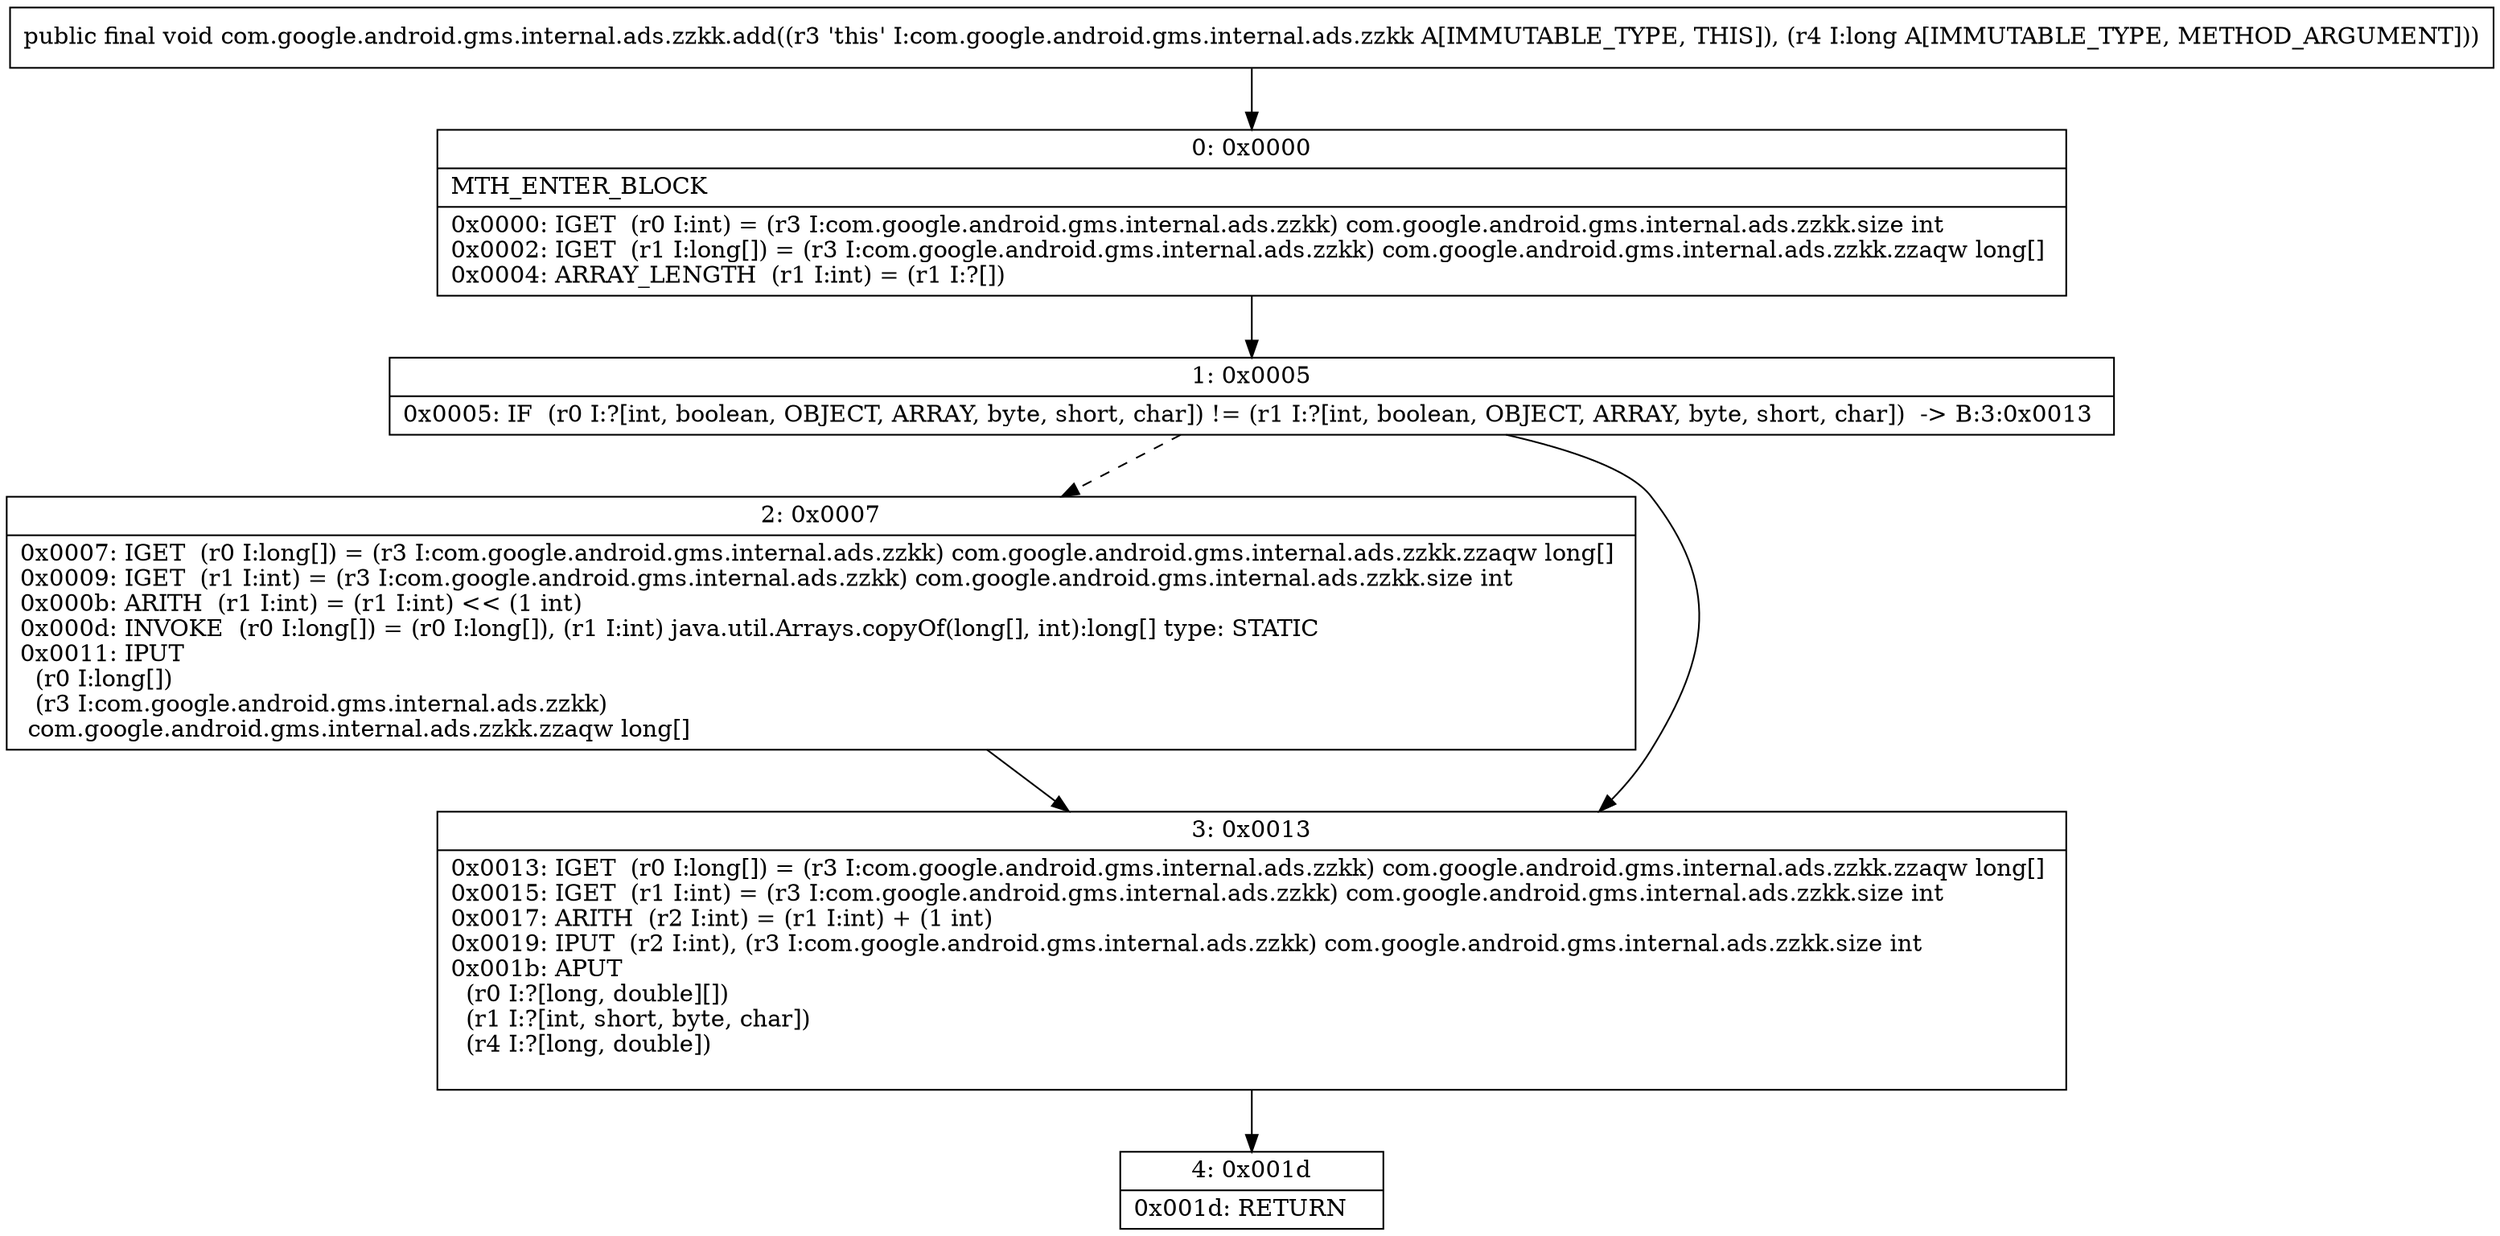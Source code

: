 digraph "CFG forcom.google.android.gms.internal.ads.zzkk.add(J)V" {
Node_0 [shape=record,label="{0\:\ 0x0000|MTH_ENTER_BLOCK\l|0x0000: IGET  (r0 I:int) = (r3 I:com.google.android.gms.internal.ads.zzkk) com.google.android.gms.internal.ads.zzkk.size int \l0x0002: IGET  (r1 I:long[]) = (r3 I:com.google.android.gms.internal.ads.zzkk) com.google.android.gms.internal.ads.zzkk.zzaqw long[] \l0x0004: ARRAY_LENGTH  (r1 I:int) = (r1 I:?[]) \l}"];
Node_1 [shape=record,label="{1\:\ 0x0005|0x0005: IF  (r0 I:?[int, boolean, OBJECT, ARRAY, byte, short, char]) != (r1 I:?[int, boolean, OBJECT, ARRAY, byte, short, char])  \-\> B:3:0x0013 \l}"];
Node_2 [shape=record,label="{2\:\ 0x0007|0x0007: IGET  (r0 I:long[]) = (r3 I:com.google.android.gms.internal.ads.zzkk) com.google.android.gms.internal.ads.zzkk.zzaqw long[] \l0x0009: IGET  (r1 I:int) = (r3 I:com.google.android.gms.internal.ads.zzkk) com.google.android.gms.internal.ads.zzkk.size int \l0x000b: ARITH  (r1 I:int) = (r1 I:int) \<\< (1 int) \l0x000d: INVOKE  (r0 I:long[]) = (r0 I:long[]), (r1 I:int) java.util.Arrays.copyOf(long[], int):long[] type: STATIC \l0x0011: IPUT  \l  (r0 I:long[])\l  (r3 I:com.google.android.gms.internal.ads.zzkk)\l com.google.android.gms.internal.ads.zzkk.zzaqw long[] \l}"];
Node_3 [shape=record,label="{3\:\ 0x0013|0x0013: IGET  (r0 I:long[]) = (r3 I:com.google.android.gms.internal.ads.zzkk) com.google.android.gms.internal.ads.zzkk.zzaqw long[] \l0x0015: IGET  (r1 I:int) = (r3 I:com.google.android.gms.internal.ads.zzkk) com.google.android.gms.internal.ads.zzkk.size int \l0x0017: ARITH  (r2 I:int) = (r1 I:int) + (1 int) \l0x0019: IPUT  (r2 I:int), (r3 I:com.google.android.gms.internal.ads.zzkk) com.google.android.gms.internal.ads.zzkk.size int \l0x001b: APUT  \l  (r0 I:?[long, double][])\l  (r1 I:?[int, short, byte, char])\l  (r4 I:?[long, double])\l \l}"];
Node_4 [shape=record,label="{4\:\ 0x001d|0x001d: RETURN   \l}"];
MethodNode[shape=record,label="{public final void com.google.android.gms.internal.ads.zzkk.add((r3 'this' I:com.google.android.gms.internal.ads.zzkk A[IMMUTABLE_TYPE, THIS]), (r4 I:long A[IMMUTABLE_TYPE, METHOD_ARGUMENT])) }"];
MethodNode -> Node_0;
Node_0 -> Node_1;
Node_1 -> Node_2[style=dashed];
Node_1 -> Node_3;
Node_2 -> Node_3;
Node_3 -> Node_4;
}

